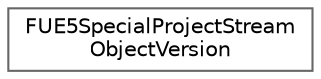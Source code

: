 digraph "Graphical Class Hierarchy"
{
 // INTERACTIVE_SVG=YES
 // LATEX_PDF_SIZE
  bgcolor="transparent";
  edge [fontname=Helvetica,fontsize=10,labelfontname=Helvetica,labelfontsize=10];
  node [fontname=Helvetica,fontsize=10,shape=box,height=0.2,width=0.4];
  rankdir="LR";
  Node0 [id="Node000000",label="FUE5SpecialProjectStream\lObjectVersion",height=0.2,width=0.4,color="grey40", fillcolor="white", style="filled",URL="$d2/dfd/structFUE5SpecialProjectStreamObjectVersion.html",tooltip=" "];
}
